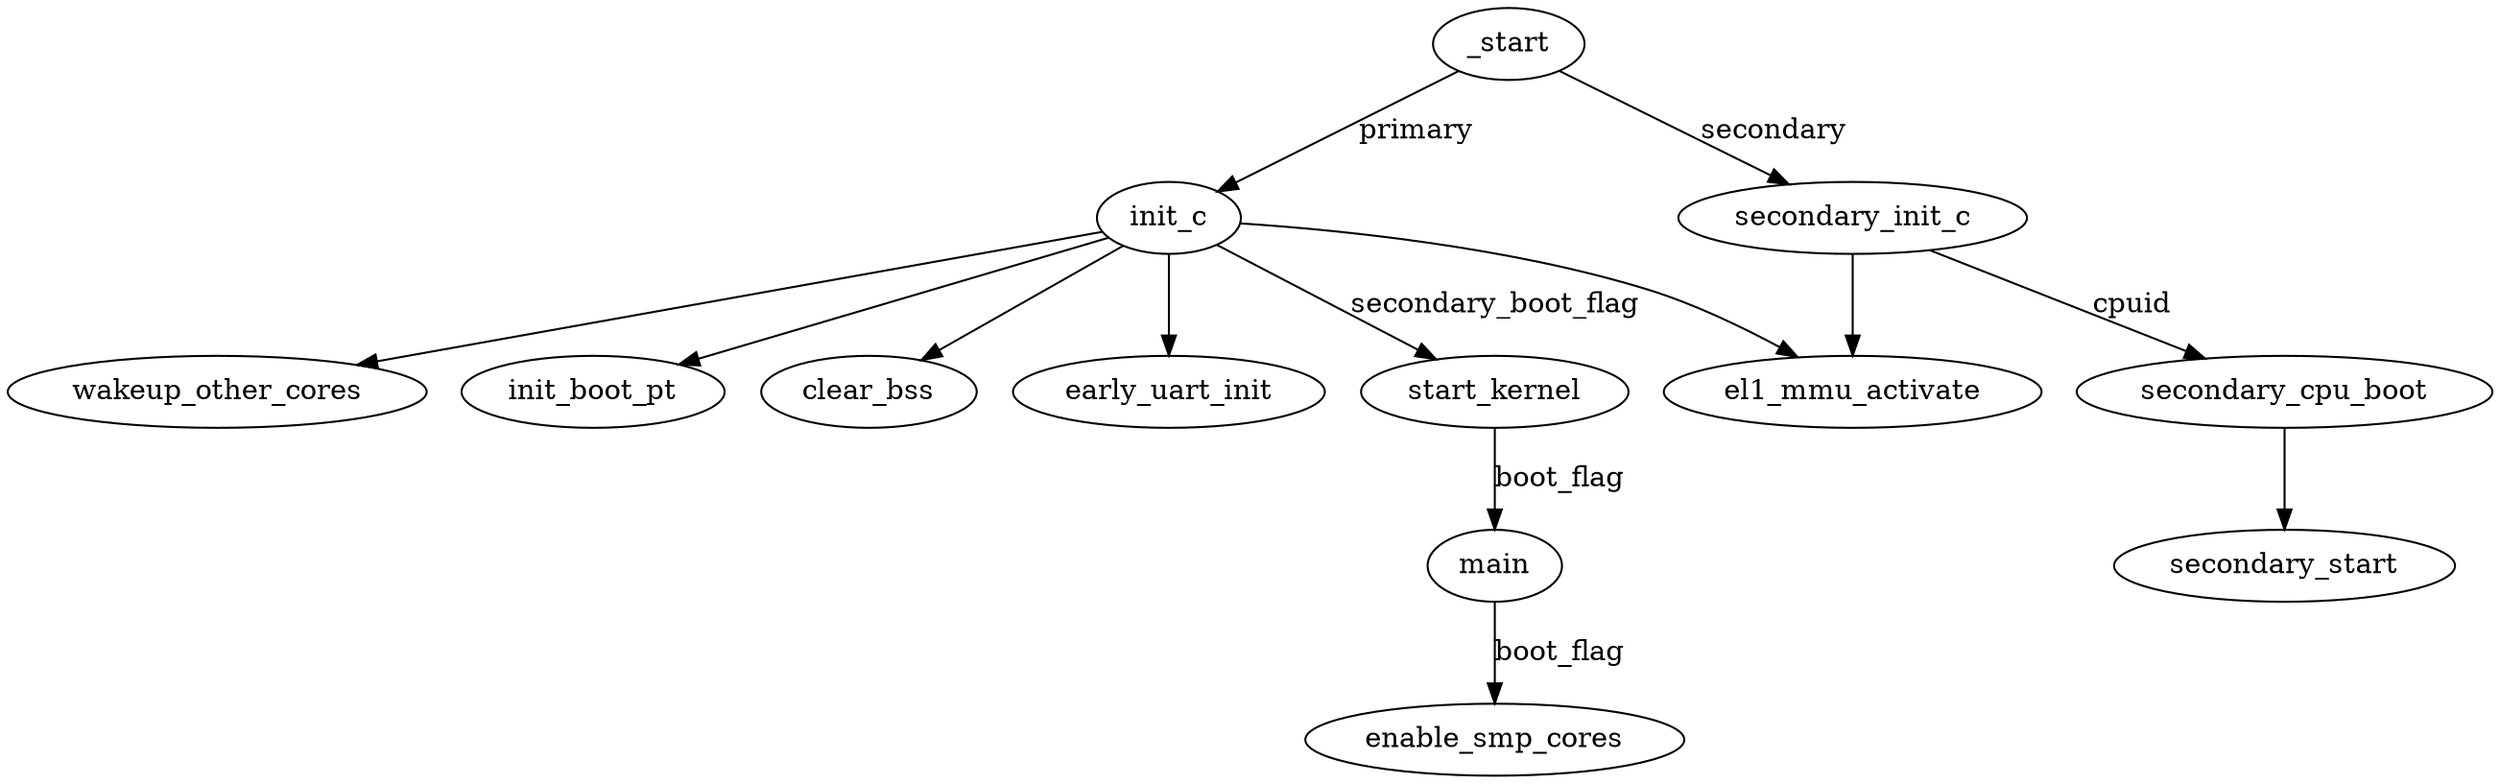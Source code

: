 digraph pic { 
  // _start -> primary -> init_c 
  // _start -> wait_for_bss_clear -> wait_until_smp_enabled -> secondary_init_c

  // init_c -> clear_bss -> early_uart_init -> wakeup_other_cores -> init_boot_pt -> el1_mmu_activate -> start_kernel
  // secondary_init_c -> el1_mmu_activate -> secondary_cpu_boot

  _start -> init_c [label = "primary"]
  _start -> secondary_init_c [label="secondary"]

  init_c -> clear_bss
  init_c -> early_uart_init
  init_c -> wakeup_other_cores
  init_c -> init_boot_pt
  init_c -> el1_mmu_activate
  init_c -> start_kernel [label="secondary_boot_flag"]

  secondary_init_c -> el1_mmu_activate
  secondary_init_c -> secondary_cpu_boot [label="cpuid"]

  start_kernel -> main [label="boot_flag"]
  secondary_cpu_boot -> secondary_start

  main -> enable_smp_cores [label="boot_flag"]
}